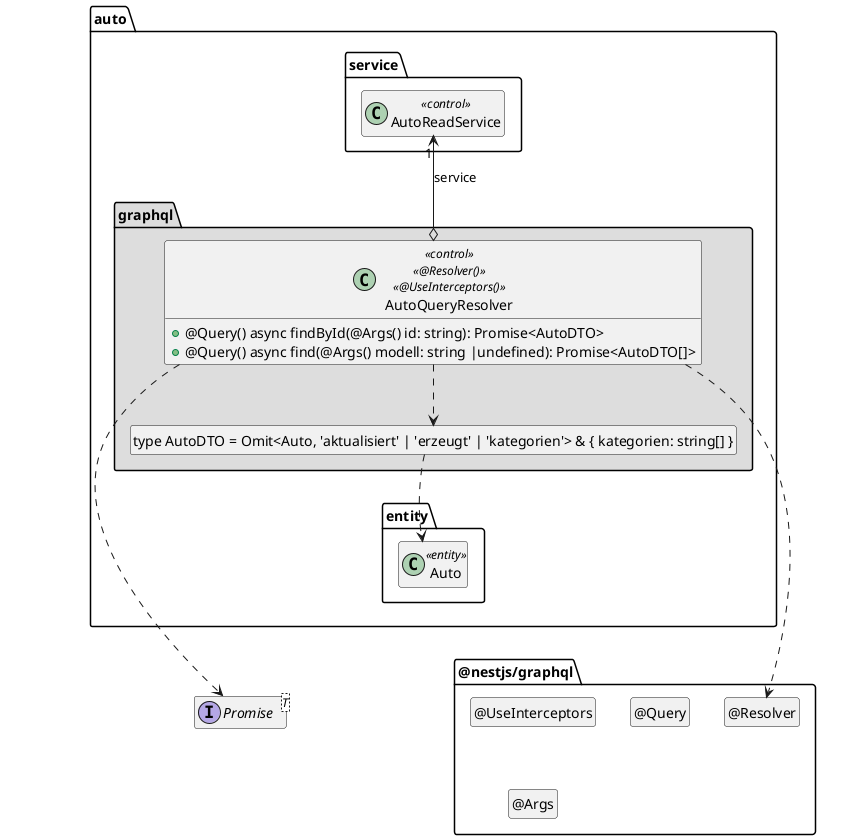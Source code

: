 @startuml Controller-Klasse

interface Promise<T>

package @nestjs/graphql {
  class "@Resolver" as Resolver
  hide Resolver circle

  class "@UseInterceptors" as UseInterceptors
  hide UseInterceptors circle

  class "@Query" as Query
  hide Query circle

  class "@Args" as Args
  hide Args circle

  Resolver .left[hidden].> Promise
}

package auto {
  package entity {
    class Auto <<entity>>
  }

  package service {
    class AutoReadService << control >>
  }

  package graphql #DDDDDD {
    class "type AutoDTO = Omit<Auto, 'aktualisiert' | 'erzeugt' | 'kategorien'> & { kategorien: string[] }" as AutoDTO
    hide AutoDTO circle

    class AutoQueryResolver << control >> << @Resolver() >> << @UseInterceptors() >> {
      + @Query() async findById(@Args() id: string): Promise<AutoDTO>
      + @Query() async find(@Args() modell: string |undefined): Promise<AutoDTO[]>
    }

    AutoQueryResolver o-up-> "1" AutoReadService : service
    AutoQueryResolver ..> AutoDTO
    AutoDTO ..> Auto
    AutoQueryResolver ..> Resolver

    AutoQueryResolver ..> Promise

    AutoDTO .[hidden].> Auto
    Auto .[hidden].> Promise
    AutoReadService .[hidden].> Promise
    Auto .[hidden].> Resolver
    AutoReadService .[hidden].> Resolver
  }
}

hide empty members

@enduml
